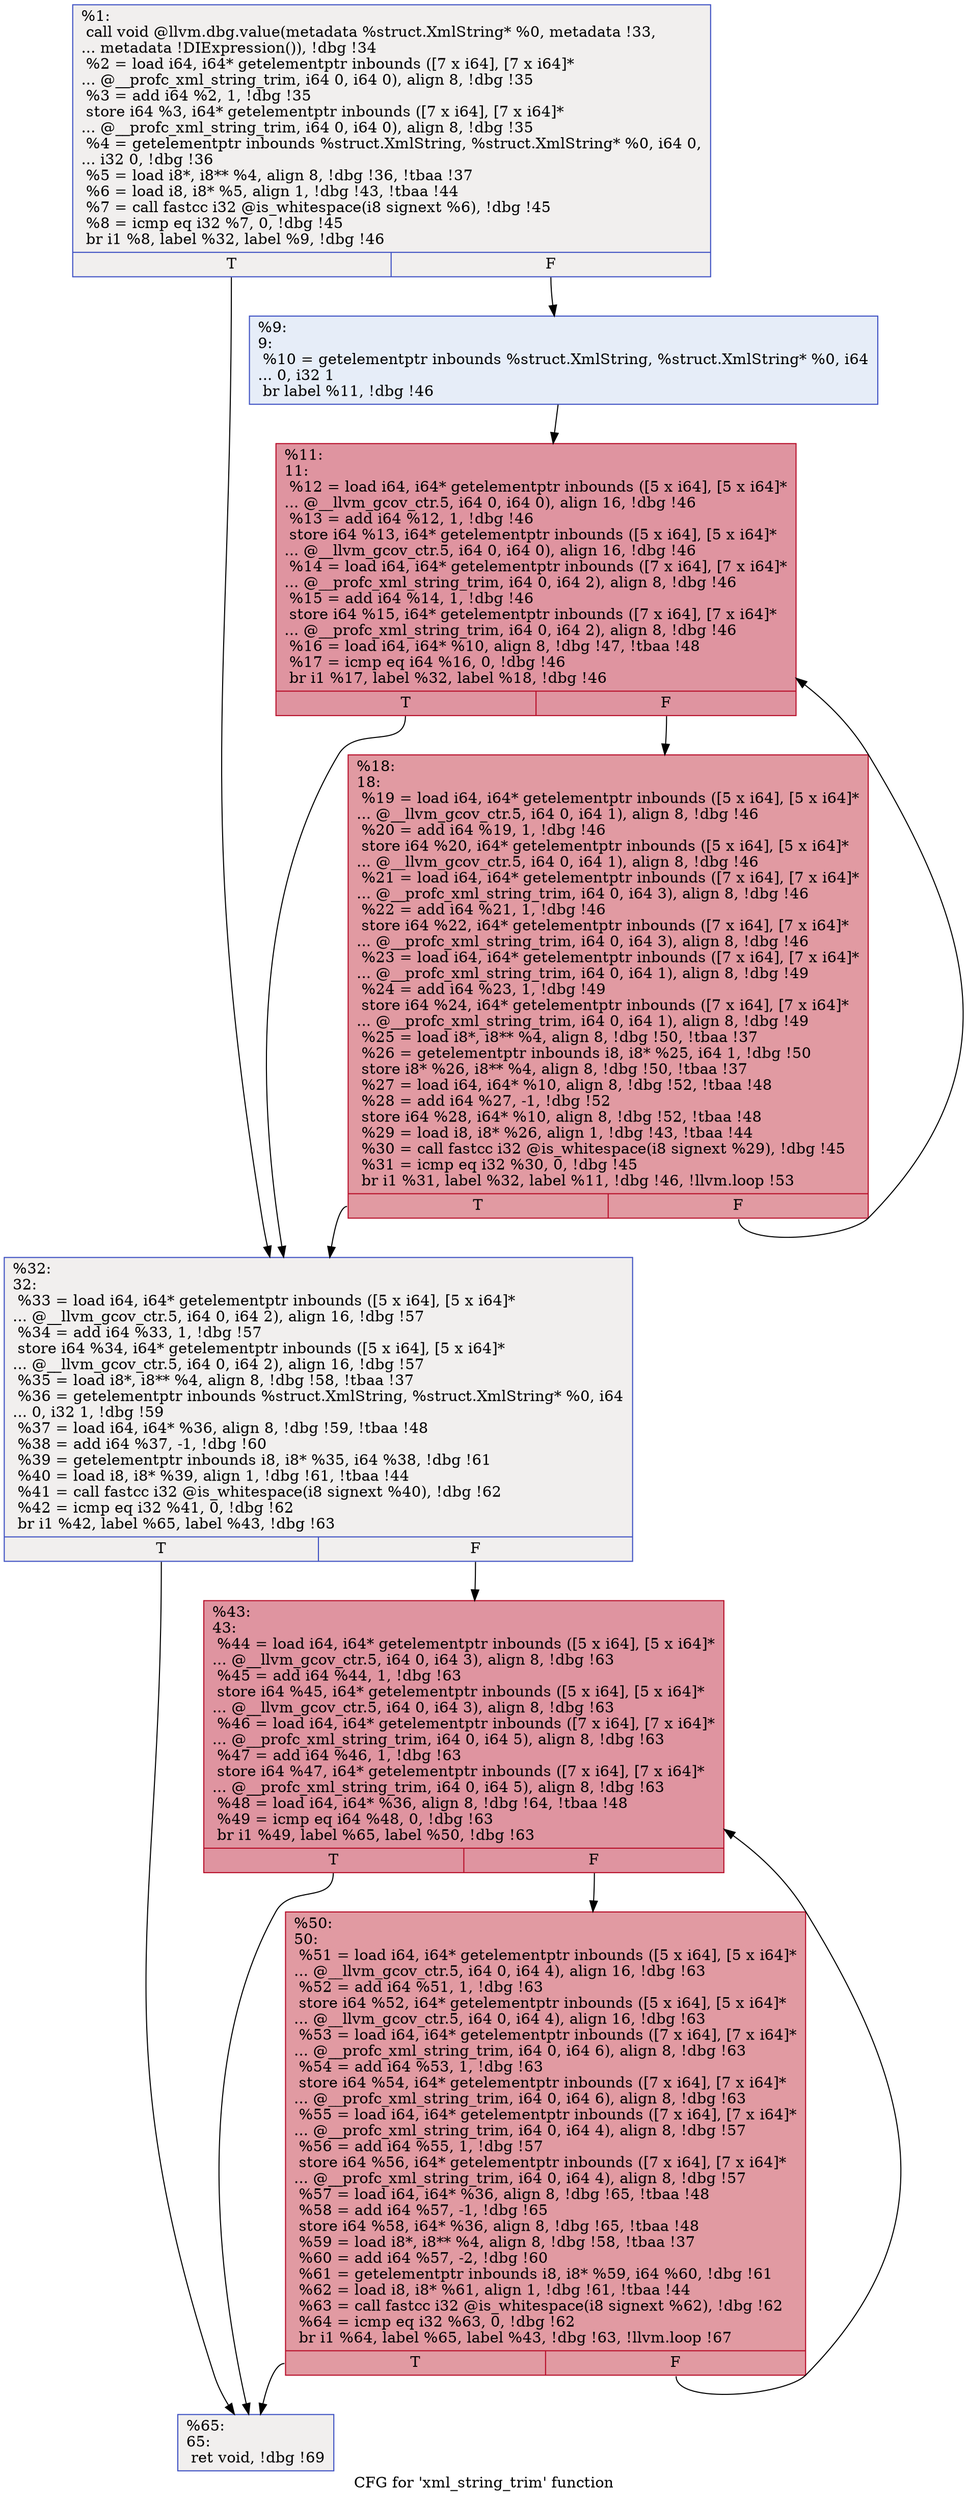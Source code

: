 digraph "CFG for 'xml_string_trim' function" {
	label="CFG for 'xml_string_trim' function";

	Node0x557070fd3230 [shape=record,color="#3d50c3ff", style=filled, fillcolor="#e0dbd870",label="{%1:\l  call void @llvm.dbg.value(metadata %struct.XmlString* %0, metadata !33,\l... metadata !DIExpression()), !dbg !34\l  %2 = load i64, i64* getelementptr inbounds ([7 x i64], [7 x i64]*\l... @__profc_xml_string_trim, i64 0, i64 0), align 8, !dbg !35\l  %3 = add i64 %2, 1, !dbg !35\l  store i64 %3, i64* getelementptr inbounds ([7 x i64], [7 x i64]*\l... @__profc_xml_string_trim, i64 0, i64 0), align 8, !dbg !35\l  %4 = getelementptr inbounds %struct.XmlString, %struct.XmlString* %0, i64 0,\l... i32 0, !dbg !36\l  %5 = load i8*, i8** %4, align 8, !dbg !36, !tbaa !37\l  %6 = load i8, i8* %5, align 1, !dbg !43, !tbaa !44\l  %7 = call fastcc i32 @is_whitespace(i8 signext %6), !dbg !45\l  %8 = icmp eq i32 %7, 0, !dbg !45\l  br i1 %8, label %32, label %9, !dbg !46\l|{<s0>T|<s1>F}}"];
	Node0x557070fd3230:s0 -> Node0x557070fd3370;
	Node0x557070fd3230:s1 -> Node0x557070fd3280;
	Node0x557070fd3280 [shape=record,color="#3d50c3ff", style=filled, fillcolor="#c7d7f070",label="{%9:\l9:                                                \l  %10 = getelementptr inbounds %struct.XmlString, %struct.XmlString* %0, i64\l... 0, i32 1\l  br label %11, !dbg !46\l}"];
	Node0x557070fd3280 -> Node0x557070fd32d0;
	Node0x557070fd32d0 [shape=record,color="#b70d28ff", style=filled, fillcolor="#b70d2870",label="{%11:\l11:                                               \l  %12 = load i64, i64* getelementptr inbounds ([5 x i64], [5 x i64]*\l... @__llvm_gcov_ctr.5, i64 0, i64 0), align 16, !dbg !46\l  %13 = add i64 %12, 1, !dbg !46\l  store i64 %13, i64* getelementptr inbounds ([5 x i64], [5 x i64]*\l... @__llvm_gcov_ctr.5, i64 0, i64 0), align 16, !dbg !46\l  %14 = load i64, i64* getelementptr inbounds ([7 x i64], [7 x i64]*\l... @__profc_xml_string_trim, i64 0, i64 2), align 8, !dbg !46\l  %15 = add i64 %14, 1, !dbg !46\l  store i64 %15, i64* getelementptr inbounds ([7 x i64], [7 x i64]*\l... @__profc_xml_string_trim, i64 0, i64 2), align 8, !dbg !46\l  %16 = load i64, i64* %10, align 8, !dbg !47, !tbaa !48\l  %17 = icmp eq i64 %16, 0, !dbg !46\l  br i1 %17, label %32, label %18, !dbg !46\l|{<s0>T|<s1>F}}"];
	Node0x557070fd32d0:s0 -> Node0x557070fd3370;
	Node0x557070fd32d0:s1 -> Node0x557070fd3320;
	Node0x557070fd3320 [shape=record,color="#b70d28ff", style=filled, fillcolor="#bb1b2c70",label="{%18:\l18:                                               \l  %19 = load i64, i64* getelementptr inbounds ([5 x i64], [5 x i64]*\l... @__llvm_gcov_ctr.5, i64 0, i64 1), align 8, !dbg !46\l  %20 = add i64 %19, 1, !dbg !46\l  store i64 %20, i64* getelementptr inbounds ([5 x i64], [5 x i64]*\l... @__llvm_gcov_ctr.5, i64 0, i64 1), align 8, !dbg !46\l  %21 = load i64, i64* getelementptr inbounds ([7 x i64], [7 x i64]*\l... @__profc_xml_string_trim, i64 0, i64 3), align 8, !dbg !46\l  %22 = add i64 %21, 1, !dbg !46\l  store i64 %22, i64* getelementptr inbounds ([7 x i64], [7 x i64]*\l... @__profc_xml_string_trim, i64 0, i64 3), align 8, !dbg !46\l  %23 = load i64, i64* getelementptr inbounds ([7 x i64], [7 x i64]*\l... @__profc_xml_string_trim, i64 0, i64 1), align 8, !dbg !49\l  %24 = add i64 %23, 1, !dbg !49\l  store i64 %24, i64* getelementptr inbounds ([7 x i64], [7 x i64]*\l... @__profc_xml_string_trim, i64 0, i64 1), align 8, !dbg !49\l  %25 = load i8*, i8** %4, align 8, !dbg !50, !tbaa !37\l  %26 = getelementptr inbounds i8, i8* %25, i64 1, !dbg !50\l  store i8* %26, i8** %4, align 8, !dbg !50, !tbaa !37\l  %27 = load i64, i64* %10, align 8, !dbg !52, !tbaa !48\l  %28 = add i64 %27, -1, !dbg !52\l  store i64 %28, i64* %10, align 8, !dbg !52, !tbaa !48\l  %29 = load i8, i8* %26, align 1, !dbg !43, !tbaa !44\l  %30 = call fastcc i32 @is_whitespace(i8 signext %29), !dbg !45\l  %31 = icmp eq i32 %30, 0, !dbg !45\l  br i1 %31, label %32, label %11, !dbg !46, !llvm.loop !53\l|{<s0>T|<s1>F}}"];
	Node0x557070fd3320:s0 -> Node0x557070fd3370;
	Node0x557070fd3320:s1 -> Node0x557070fd32d0;
	Node0x557070fd3370 [shape=record,color="#3d50c3ff", style=filled, fillcolor="#e0dbd870",label="{%32:\l32:                                               \l  %33 = load i64, i64* getelementptr inbounds ([5 x i64], [5 x i64]*\l... @__llvm_gcov_ctr.5, i64 0, i64 2), align 16, !dbg !57\l  %34 = add i64 %33, 1, !dbg !57\l  store i64 %34, i64* getelementptr inbounds ([5 x i64], [5 x i64]*\l... @__llvm_gcov_ctr.5, i64 0, i64 2), align 16, !dbg !57\l  %35 = load i8*, i8** %4, align 8, !dbg !58, !tbaa !37\l  %36 = getelementptr inbounds %struct.XmlString, %struct.XmlString* %0, i64\l... 0, i32 1, !dbg !59\l  %37 = load i64, i64* %36, align 8, !dbg !59, !tbaa !48\l  %38 = add i64 %37, -1, !dbg !60\l  %39 = getelementptr inbounds i8, i8* %35, i64 %38, !dbg !61\l  %40 = load i8, i8* %39, align 1, !dbg !61, !tbaa !44\l  %41 = call fastcc i32 @is_whitespace(i8 signext %40), !dbg !62\l  %42 = icmp eq i32 %41, 0, !dbg !62\l  br i1 %42, label %65, label %43, !dbg !63\l|{<s0>T|<s1>F}}"];
	Node0x557070fd3370:s0 -> Node0x557070fd3460;
	Node0x557070fd3370:s1 -> Node0x557070fd33c0;
	Node0x557070fd33c0 [shape=record,color="#b70d28ff", style=filled, fillcolor="#b70d2870",label="{%43:\l43:                                               \l  %44 = load i64, i64* getelementptr inbounds ([5 x i64], [5 x i64]*\l... @__llvm_gcov_ctr.5, i64 0, i64 3), align 8, !dbg !63\l  %45 = add i64 %44, 1, !dbg !63\l  store i64 %45, i64* getelementptr inbounds ([5 x i64], [5 x i64]*\l... @__llvm_gcov_ctr.5, i64 0, i64 3), align 8, !dbg !63\l  %46 = load i64, i64* getelementptr inbounds ([7 x i64], [7 x i64]*\l... @__profc_xml_string_trim, i64 0, i64 5), align 8, !dbg !63\l  %47 = add i64 %46, 1, !dbg !63\l  store i64 %47, i64* getelementptr inbounds ([7 x i64], [7 x i64]*\l... @__profc_xml_string_trim, i64 0, i64 5), align 8, !dbg !63\l  %48 = load i64, i64* %36, align 8, !dbg !64, !tbaa !48\l  %49 = icmp eq i64 %48, 0, !dbg !63\l  br i1 %49, label %65, label %50, !dbg !63\l|{<s0>T|<s1>F}}"];
	Node0x557070fd33c0:s0 -> Node0x557070fd3460;
	Node0x557070fd33c0:s1 -> Node0x557070fd3410;
	Node0x557070fd3410 [shape=record,color="#b70d28ff", style=filled, fillcolor="#bb1b2c70",label="{%50:\l50:                                               \l  %51 = load i64, i64* getelementptr inbounds ([5 x i64], [5 x i64]*\l... @__llvm_gcov_ctr.5, i64 0, i64 4), align 16, !dbg !63\l  %52 = add i64 %51, 1, !dbg !63\l  store i64 %52, i64* getelementptr inbounds ([5 x i64], [5 x i64]*\l... @__llvm_gcov_ctr.5, i64 0, i64 4), align 16, !dbg !63\l  %53 = load i64, i64* getelementptr inbounds ([7 x i64], [7 x i64]*\l... @__profc_xml_string_trim, i64 0, i64 6), align 8, !dbg !63\l  %54 = add i64 %53, 1, !dbg !63\l  store i64 %54, i64* getelementptr inbounds ([7 x i64], [7 x i64]*\l... @__profc_xml_string_trim, i64 0, i64 6), align 8, !dbg !63\l  %55 = load i64, i64* getelementptr inbounds ([7 x i64], [7 x i64]*\l... @__profc_xml_string_trim, i64 0, i64 4), align 8, !dbg !57\l  %56 = add i64 %55, 1, !dbg !57\l  store i64 %56, i64* getelementptr inbounds ([7 x i64], [7 x i64]*\l... @__profc_xml_string_trim, i64 0, i64 4), align 8, !dbg !57\l  %57 = load i64, i64* %36, align 8, !dbg !65, !tbaa !48\l  %58 = add i64 %57, -1, !dbg !65\l  store i64 %58, i64* %36, align 8, !dbg !65, !tbaa !48\l  %59 = load i8*, i8** %4, align 8, !dbg !58, !tbaa !37\l  %60 = add i64 %57, -2, !dbg !60\l  %61 = getelementptr inbounds i8, i8* %59, i64 %60, !dbg !61\l  %62 = load i8, i8* %61, align 1, !dbg !61, !tbaa !44\l  %63 = call fastcc i32 @is_whitespace(i8 signext %62), !dbg !62\l  %64 = icmp eq i32 %63, 0, !dbg !62\l  br i1 %64, label %65, label %43, !dbg !63, !llvm.loop !67\l|{<s0>T|<s1>F}}"];
	Node0x557070fd3410:s0 -> Node0x557070fd3460;
	Node0x557070fd3410:s1 -> Node0x557070fd33c0;
	Node0x557070fd3460 [shape=record,color="#3d50c3ff", style=filled, fillcolor="#e0dbd870",label="{%65:\l65:                                               \l  ret void, !dbg !69\l}"];
}
